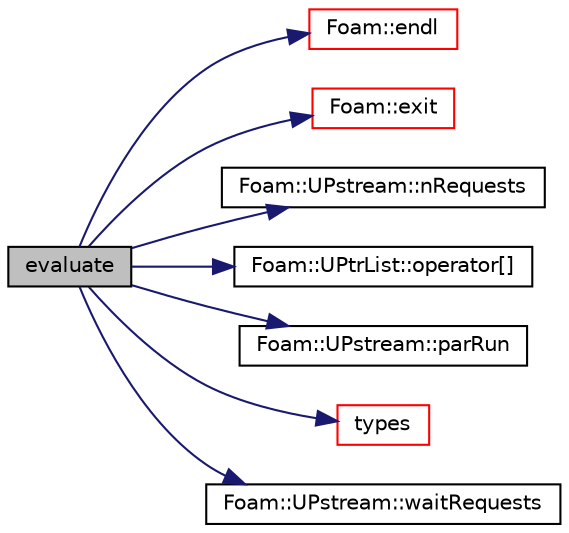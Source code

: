 digraph "evaluate"
{
  bgcolor="transparent";
  edge [fontname="Helvetica",fontsize="10",labelfontname="Helvetica",labelfontsize="10"];
  node [fontname="Helvetica",fontsize="10",shape=record];
  rankdir="LR";
  Node813 [label="evaluate",height=0.2,width=0.4,color="black", fillcolor="grey75", style="filled", fontcolor="black"];
  Node813 -> Node814 [color="midnightblue",fontsize="10",style="solid",fontname="Helvetica"];
  Node814 [label="Foam::endl",height=0.2,width=0.4,color="red",URL="$a21851.html#a2db8fe02a0d3909e9351bb4275b23ce4",tooltip="Add newline and flush stream. "];
  Node813 -> Node816 [color="midnightblue",fontsize="10",style="solid",fontname="Helvetica"];
  Node816 [label="Foam::exit",height=0.2,width=0.4,color="red",URL="$a21851.html#a06ca7250d8e89caf05243ec094843642"];
  Node813 -> Node863 [color="midnightblue",fontsize="10",style="solid",fontname="Helvetica"];
  Node863 [label="Foam::UPstream::nRequests",height=0.2,width=0.4,color="black",URL="$a27377.html#a85d3ef750354c4fb119608680f4e857f",tooltip="Get number of outstanding requests. "];
  Node813 -> Node864 [color="midnightblue",fontsize="10",style="solid",fontname="Helvetica"];
  Node864 [label="Foam::UPtrList::operator[]",height=0.2,width=0.4,color="black",URL="$a27101.html#a92eab3a97cd59afdf63a26b0a90642a9",tooltip="Return element const reference. "];
  Node813 -> Node842 [color="midnightblue",fontsize="10",style="solid",fontname="Helvetica"];
  Node842 [label="Foam::UPstream::parRun",height=0.2,width=0.4,color="black",URL="$a27377.html#adbb27f04b5705440fb8b09f278059011",tooltip="Is this a parallel run? "];
  Node813 -> Node865 [color="midnightblue",fontsize="10",style="solid",fontname="Helvetica"];
  Node865 [label="types",height=0.2,width=0.4,color="red",URL="$a27621.html#a490151358261bc309e986c460537574d",tooltip="Return a list of the patch types. "];
  Node813 -> Node889 [color="midnightblue",fontsize="10",style="solid",fontname="Helvetica"];
  Node889 [label="Foam::UPstream::waitRequests",height=0.2,width=0.4,color="black",URL="$a27377.html#abed3ff74e2b43482349dd8be25901d3e",tooltip="Wait until all requests (from start onwards) have finished. "];
}
